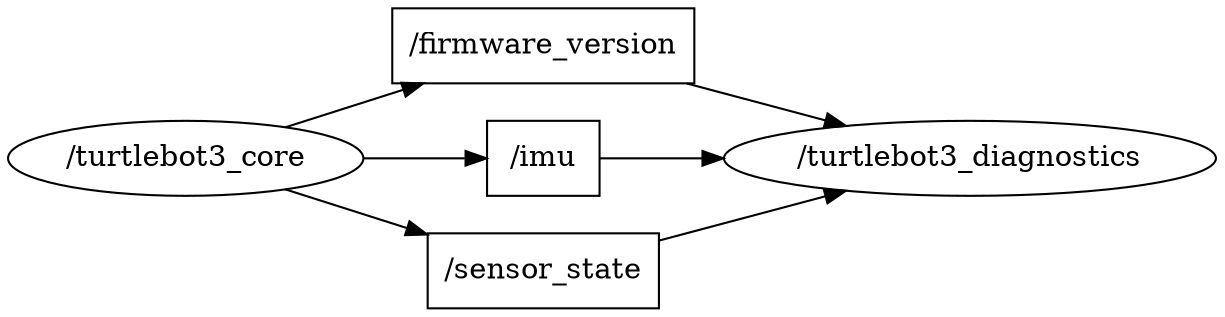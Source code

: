 digraph graphname {
	graph [bb="0,0,460.87,144",
		compound=True,
		rank=same,
		rankdir=LR,
		ranksep=0.2
	];
	node [label="\N"];
	t___firmware_version	 [URL=topic_3A__firmware_version,
		height=0.5,
		label="/firmware_version",
		pos="206.39,126",
		shape=box,
		tooltip="topic:/firmware_version",
		width=1.625];
	n___turtlebot3_diagnostics	 [URL=__turtlebot3_diagnostics,
		height=0.5,
		label="/turtlebot3_diagnostics",
		pos="369.88,72",
		shape=ellipse,
		tooltip="/turtlebot3_diagnostics",
		width=2.5276];
	t___firmware_version -> n___turtlebot3_diagnostics	 [penwidth=1,
		pos="e,322.62,87.467 261.61,107.87 278.16,102.34 296.37,96.245 313.02,90.677"];
	t___imu	 [URL=topic_3A__imu,
		height=0.5,
		label="/imu",
		pos="206.39,72",
		shape=box,
		tooltip="topic:/imu",
		width=0.75];
	t___imu -> n___turtlebot3_diagnostics	 [penwidth=1,
		pos="e,278.66,72 233.69,72 243.64,72 255.64,72 268.35,72"];
	t___sensor_state	 [URL=topic_3A__sensor_state,
		height=0.5,
		label="/sensor_state",
		pos="206.39,18",
		shape=box,
		tooltip="topic:/sensor_state",
		width=1.1944];
	t___sensor_state -> n___turtlebot3_diagnostics	 [penwidth=1,
		pos="e,322.54,56.503 249.4,32.047 268.76,38.521 292.02,46.298 312.85,53.263"];
	n___turtlebot3_core	 [URL=__turtlebot3_core,
		height=0.5,
		label="/turtlebot3_core",
		pos="66.944,72",
		shape=ellipse,
		tooltip="/turtlebot3_core",
		width=1.8596];
	n___turtlebot3_core -> t___firmware_version	 [penwidth=1,
		pos="e,159.55,107.99 105.5,86.756 119.19,92.135 134.98,98.337 149.9,104.2"];
	n___turtlebot3_core -> t___imu	 [penwidth=1,
		pos="e,179.12,72 134.25,72 146.2,72 158.24,72 168.93,72"];
	n___turtlebot3_core -> t___sensor_state	 [penwidth=1,
		pos="e,163.03,34.642 105.5,57.244 120.25,51.452 137.42,44.705 153.32,38.456"];
}
